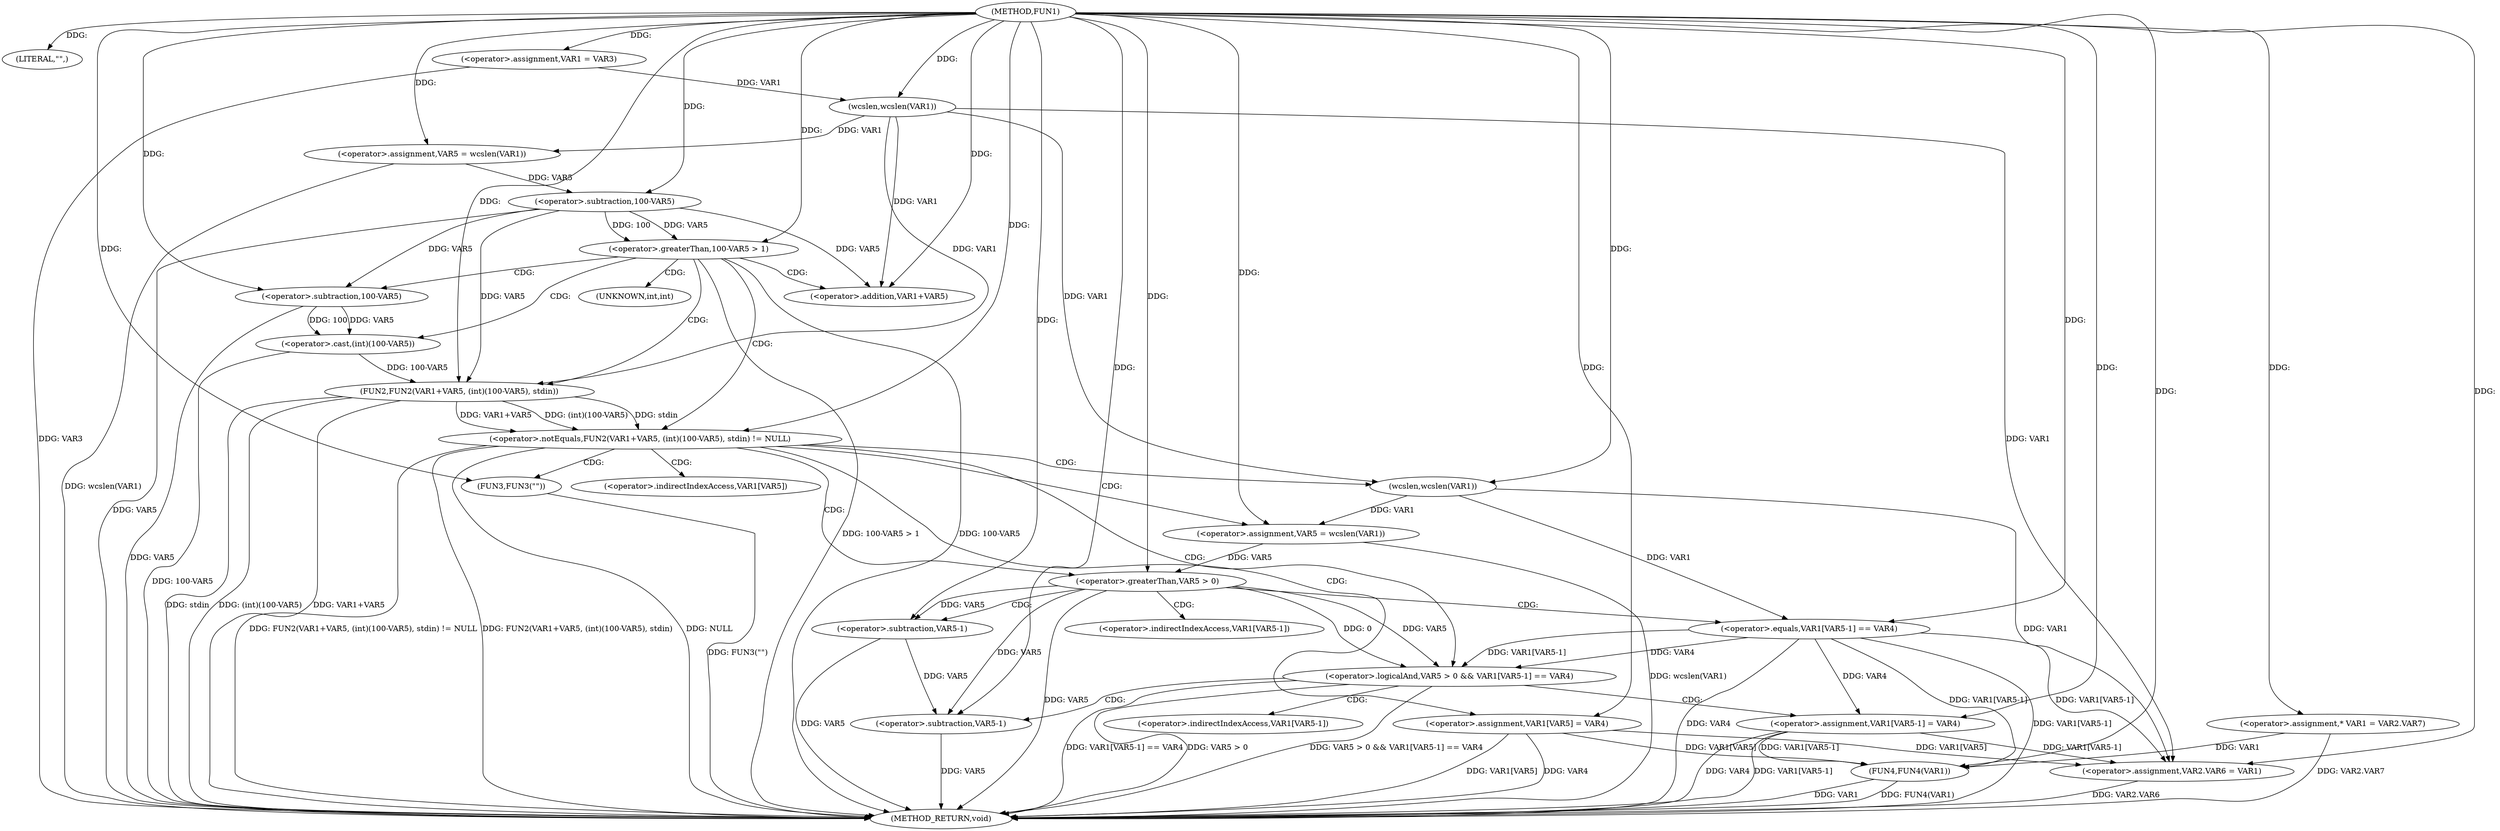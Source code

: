 digraph FUN1 {  
"1000100" [label = "(METHOD,FUN1)" ]
"1000182" [label = "(METHOD_RETURN,void)" ]
"1000104" [label = "(LITERAL,\"\",)" ]
"1000105" [label = "(<operator>.assignment,VAR1 = VAR3)" ]
"1000110" [label = "(<operator>.assignment,VAR5 = wcslen(VAR1))" ]
"1000112" [label = "(wcslen,wcslen(VAR1))" ]
"1000115" [label = "(<operator>.greaterThan,100-VAR5 > 1)" ]
"1000116" [label = "(<operator>.subtraction,100-VAR5)" ]
"1000122" [label = "(<operator>.notEquals,FUN2(VAR1+VAR5, (int)(100-VAR5), stdin) != NULL)" ]
"1000123" [label = "(FUN2,FUN2(VAR1+VAR5, (int)(100-VAR5), stdin))" ]
"1000124" [label = "(<operator>.addition,VAR1+VAR5)" ]
"1000127" [label = "(<operator>.cast,(int)(100-VAR5))" ]
"1000129" [label = "(<operator>.subtraction,100-VAR5)" ]
"1000135" [label = "(<operator>.assignment,VAR5 = wcslen(VAR1))" ]
"1000137" [label = "(wcslen,wcslen(VAR1))" ]
"1000140" [label = "(<operator>.logicalAnd,VAR5 > 0 && VAR1[VAR5-1] == VAR4)" ]
"1000141" [label = "(<operator>.greaterThan,VAR5 > 0)" ]
"1000144" [label = "(<operator>.equals,VAR1[VAR5-1] == VAR4)" ]
"1000147" [label = "(<operator>.subtraction,VAR5-1)" ]
"1000152" [label = "(<operator>.assignment,VAR1[VAR5-1] = VAR4)" ]
"1000155" [label = "(<operator>.subtraction,VAR5-1)" ]
"1000161" [label = "(FUN3,FUN3(\"\"))" ]
"1000163" [label = "(<operator>.assignment,VAR1[VAR5] = VAR4)" ]
"1000168" [label = "(<operator>.assignment,VAR2.VAR6 = VAR1)" ]
"1000175" [label = "(<operator>.assignment,* VAR1 = VAR2.VAR7)" ]
"1000180" [label = "(FUN4,FUN4(VAR1))" ]
"1000128" [label = "(UNKNOWN,int,int)" ]
"1000145" [label = "(<operator>.indirectIndexAccess,VAR1[VAR5-1])" ]
"1000153" [label = "(<operator>.indirectIndexAccess,VAR1[VAR5-1])" ]
"1000164" [label = "(<operator>.indirectIndexAccess,VAR1[VAR5])" ]
  "1000141" -> "1000182"  [ label = "DDG: VAR5"] 
  "1000105" -> "1000182"  [ label = "DDG: VAR3"] 
  "1000168" -> "1000182"  [ label = "DDG: VAR2.VAR6"] 
  "1000180" -> "1000182"  [ label = "DDG: VAR1"] 
  "1000147" -> "1000182"  [ label = "DDG: VAR5"] 
  "1000116" -> "1000182"  [ label = "DDG: VAR5"] 
  "1000155" -> "1000182"  [ label = "DDG: VAR5"] 
  "1000163" -> "1000182"  [ label = "DDG: VAR1[VAR5]"] 
  "1000122" -> "1000182"  [ label = "DDG: FUN2(VAR1+VAR5, (int)(100-VAR5), stdin)"] 
  "1000123" -> "1000182"  [ label = "DDG: stdin"] 
  "1000140" -> "1000182"  [ label = "DDG: VAR5 > 0"] 
  "1000140" -> "1000182"  [ label = "DDG: VAR5 > 0 && VAR1[VAR5-1] == VAR4"] 
  "1000127" -> "1000182"  [ label = "DDG: 100-VAR5"] 
  "1000152" -> "1000182"  [ label = "DDG: VAR4"] 
  "1000140" -> "1000182"  [ label = "DDG: VAR1[VAR5-1] == VAR4"] 
  "1000163" -> "1000182"  [ label = "DDG: VAR4"] 
  "1000115" -> "1000182"  [ label = "DDG: 100-VAR5 > 1"] 
  "1000180" -> "1000182"  [ label = "DDG: FUN4(VAR1)"] 
  "1000123" -> "1000182"  [ label = "DDG: (int)(100-VAR5)"] 
  "1000152" -> "1000182"  [ label = "DDG: VAR1[VAR5-1]"] 
  "1000122" -> "1000182"  [ label = "DDG: NULL"] 
  "1000110" -> "1000182"  [ label = "DDG: wcslen(VAR1)"] 
  "1000122" -> "1000182"  [ label = "DDG: FUN2(VAR1+VAR5, (int)(100-VAR5), stdin) != NULL"] 
  "1000144" -> "1000182"  [ label = "DDG: VAR1[VAR5-1]"] 
  "1000175" -> "1000182"  [ label = "DDG: VAR2.VAR7"] 
  "1000144" -> "1000182"  [ label = "DDG: VAR4"] 
  "1000161" -> "1000182"  [ label = "DDG: FUN3(\"\")"] 
  "1000115" -> "1000182"  [ label = "DDG: 100-VAR5"] 
  "1000135" -> "1000182"  [ label = "DDG: wcslen(VAR1)"] 
  "1000129" -> "1000182"  [ label = "DDG: VAR5"] 
  "1000123" -> "1000182"  [ label = "DDG: VAR1+VAR5"] 
  "1000100" -> "1000104"  [ label = "DDG: "] 
  "1000100" -> "1000105"  [ label = "DDG: "] 
  "1000112" -> "1000110"  [ label = "DDG: VAR1"] 
  "1000100" -> "1000110"  [ label = "DDG: "] 
  "1000105" -> "1000112"  [ label = "DDG: VAR1"] 
  "1000100" -> "1000112"  [ label = "DDG: "] 
  "1000116" -> "1000115"  [ label = "DDG: 100"] 
  "1000116" -> "1000115"  [ label = "DDG: VAR5"] 
  "1000100" -> "1000116"  [ label = "DDG: "] 
  "1000110" -> "1000116"  [ label = "DDG: VAR5"] 
  "1000100" -> "1000115"  [ label = "DDG: "] 
  "1000123" -> "1000122"  [ label = "DDG: VAR1+VAR5"] 
  "1000123" -> "1000122"  [ label = "DDG: (int)(100-VAR5)"] 
  "1000123" -> "1000122"  [ label = "DDG: stdin"] 
  "1000112" -> "1000123"  [ label = "DDG: VAR1"] 
  "1000100" -> "1000123"  [ label = "DDG: "] 
  "1000116" -> "1000123"  [ label = "DDG: VAR5"] 
  "1000112" -> "1000124"  [ label = "DDG: VAR1"] 
  "1000100" -> "1000124"  [ label = "DDG: "] 
  "1000116" -> "1000124"  [ label = "DDG: VAR5"] 
  "1000127" -> "1000123"  [ label = "DDG: 100-VAR5"] 
  "1000129" -> "1000127"  [ label = "DDG: 100"] 
  "1000129" -> "1000127"  [ label = "DDG: VAR5"] 
  "1000100" -> "1000129"  [ label = "DDG: "] 
  "1000116" -> "1000129"  [ label = "DDG: VAR5"] 
  "1000100" -> "1000122"  [ label = "DDG: "] 
  "1000137" -> "1000135"  [ label = "DDG: VAR1"] 
  "1000100" -> "1000135"  [ label = "DDG: "] 
  "1000100" -> "1000137"  [ label = "DDG: "] 
  "1000112" -> "1000137"  [ label = "DDG: VAR1"] 
  "1000141" -> "1000140"  [ label = "DDG: VAR5"] 
  "1000141" -> "1000140"  [ label = "DDG: 0"] 
  "1000135" -> "1000141"  [ label = "DDG: VAR5"] 
  "1000100" -> "1000141"  [ label = "DDG: "] 
  "1000144" -> "1000140"  [ label = "DDG: VAR1[VAR5-1]"] 
  "1000144" -> "1000140"  [ label = "DDG: VAR4"] 
  "1000137" -> "1000144"  [ label = "DDG: VAR1"] 
  "1000141" -> "1000147"  [ label = "DDG: VAR5"] 
  "1000100" -> "1000147"  [ label = "DDG: "] 
  "1000100" -> "1000144"  [ label = "DDG: "] 
  "1000144" -> "1000152"  [ label = "DDG: VAR4"] 
  "1000100" -> "1000152"  [ label = "DDG: "] 
  "1000141" -> "1000155"  [ label = "DDG: VAR5"] 
  "1000147" -> "1000155"  [ label = "DDG: VAR5"] 
  "1000100" -> "1000155"  [ label = "DDG: "] 
  "1000100" -> "1000161"  [ label = "DDG: "] 
  "1000100" -> "1000163"  [ label = "DDG: "] 
  "1000163" -> "1000168"  [ label = "DDG: VAR1[VAR5]"] 
  "1000152" -> "1000168"  [ label = "DDG: VAR1[VAR5-1]"] 
  "1000112" -> "1000168"  [ label = "DDG: VAR1"] 
  "1000144" -> "1000168"  [ label = "DDG: VAR1[VAR5-1]"] 
  "1000137" -> "1000168"  [ label = "DDG: VAR1"] 
  "1000100" -> "1000168"  [ label = "DDG: "] 
  "1000100" -> "1000175"  [ label = "DDG: "] 
  "1000163" -> "1000180"  [ label = "DDG: VAR1[VAR5]"] 
  "1000175" -> "1000180"  [ label = "DDG: VAR1"] 
  "1000152" -> "1000180"  [ label = "DDG: VAR1[VAR5-1]"] 
  "1000144" -> "1000180"  [ label = "DDG: VAR1[VAR5-1]"] 
  "1000100" -> "1000180"  [ label = "DDG: "] 
  "1000115" -> "1000127"  [ label = "CDG: "] 
  "1000115" -> "1000128"  [ label = "CDG: "] 
  "1000115" -> "1000129"  [ label = "CDG: "] 
  "1000115" -> "1000123"  [ label = "CDG: "] 
  "1000115" -> "1000124"  [ label = "CDG: "] 
  "1000115" -> "1000122"  [ label = "CDG: "] 
  "1000122" -> "1000163"  [ label = "CDG: "] 
  "1000122" -> "1000164"  [ label = "CDG: "] 
  "1000122" -> "1000137"  [ label = "CDG: "] 
  "1000122" -> "1000141"  [ label = "CDG: "] 
  "1000122" -> "1000161"  [ label = "CDG: "] 
  "1000122" -> "1000135"  [ label = "CDG: "] 
  "1000122" -> "1000140"  [ label = "CDG: "] 
  "1000140" -> "1000153"  [ label = "CDG: "] 
  "1000140" -> "1000155"  [ label = "CDG: "] 
  "1000140" -> "1000152"  [ label = "CDG: "] 
  "1000141" -> "1000147"  [ label = "CDG: "] 
  "1000141" -> "1000145"  [ label = "CDG: "] 
  "1000141" -> "1000144"  [ label = "CDG: "] 
}
